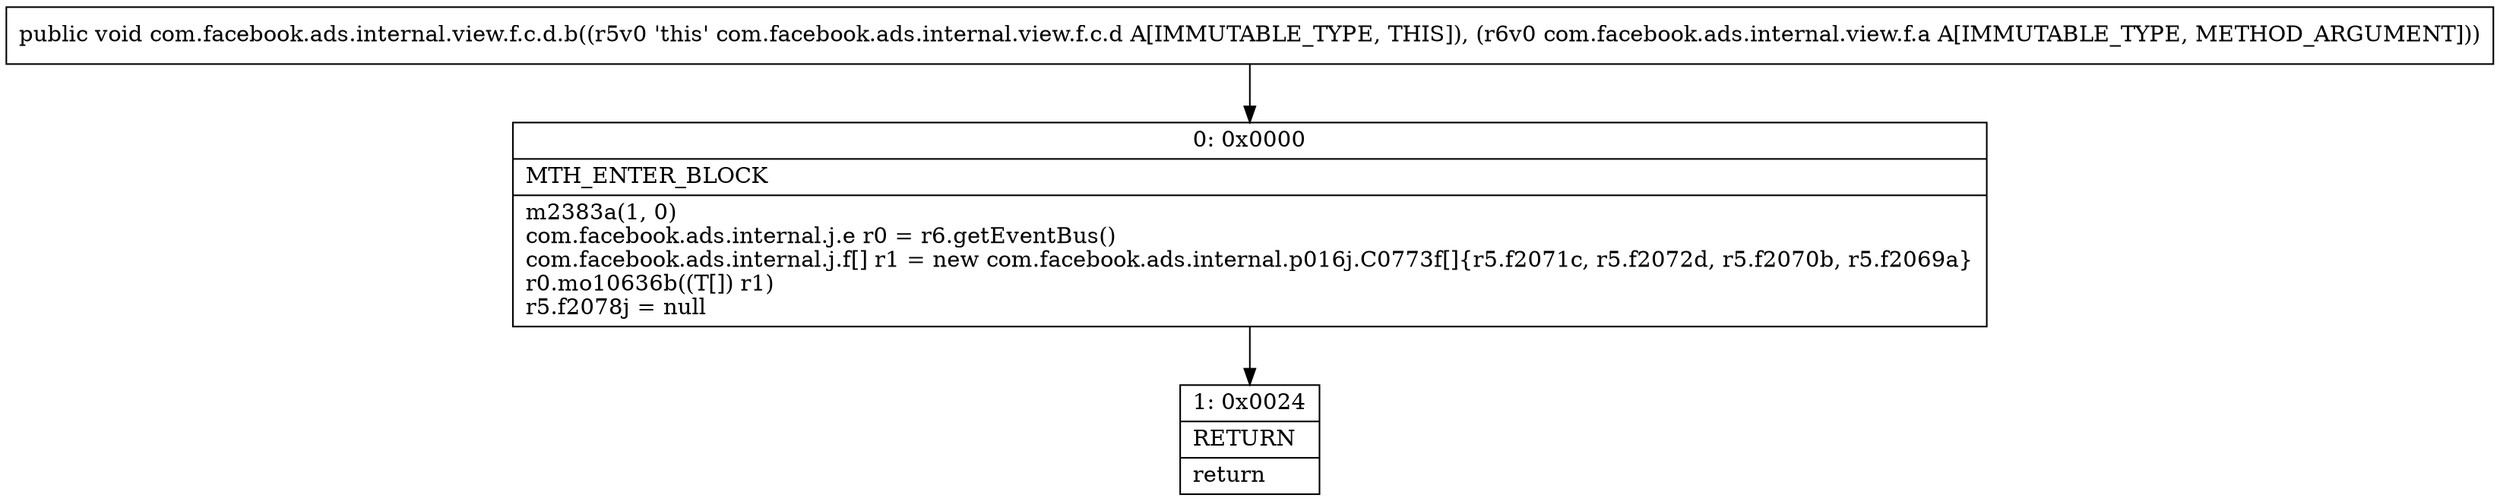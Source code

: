 digraph "CFG forcom.facebook.ads.internal.view.f.c.d.b(Lcom\/facebook\/ads\/internal\/view\/f\/a;)V" {
Node_0 [shape=record,label="{0\:\ 0x0000|MTH_ENTER_BLOCK\l|m2383a(1, 0)\lcom.facebook.ads.internal.j.e r0 = r6.getEventBus()\lcom.facebook.ads.internal.j.f[] r1 = new com.facebook.ads.internal.p016j.C0773f[]\{r5.f2071c, r5.f2072d, r5.f2070b, r5.f2069a\}\lr0.mo10636b((T[]) r1)\lr5.f2078j = null\l}"];
Node_1 [shape=record,label="{1\:\ 0x0024|RETURN\l|return\l}"];
MethodNode[shape=record,label="{public void com.facebook.ads.internal.view.f.c.d.b((r5v0 'this' com.facebook.ads.internal.view.f.c.d A[IMMUTABLE_TYPE, THIS]), (r6v0 com.facebook.ads.internal.view.f.a A[IMMUTABLE_TYPE, METHOD_ARGUMENT])) }"];
MethodNode -> Node_0;
Node_0 -> Node_1;
}

